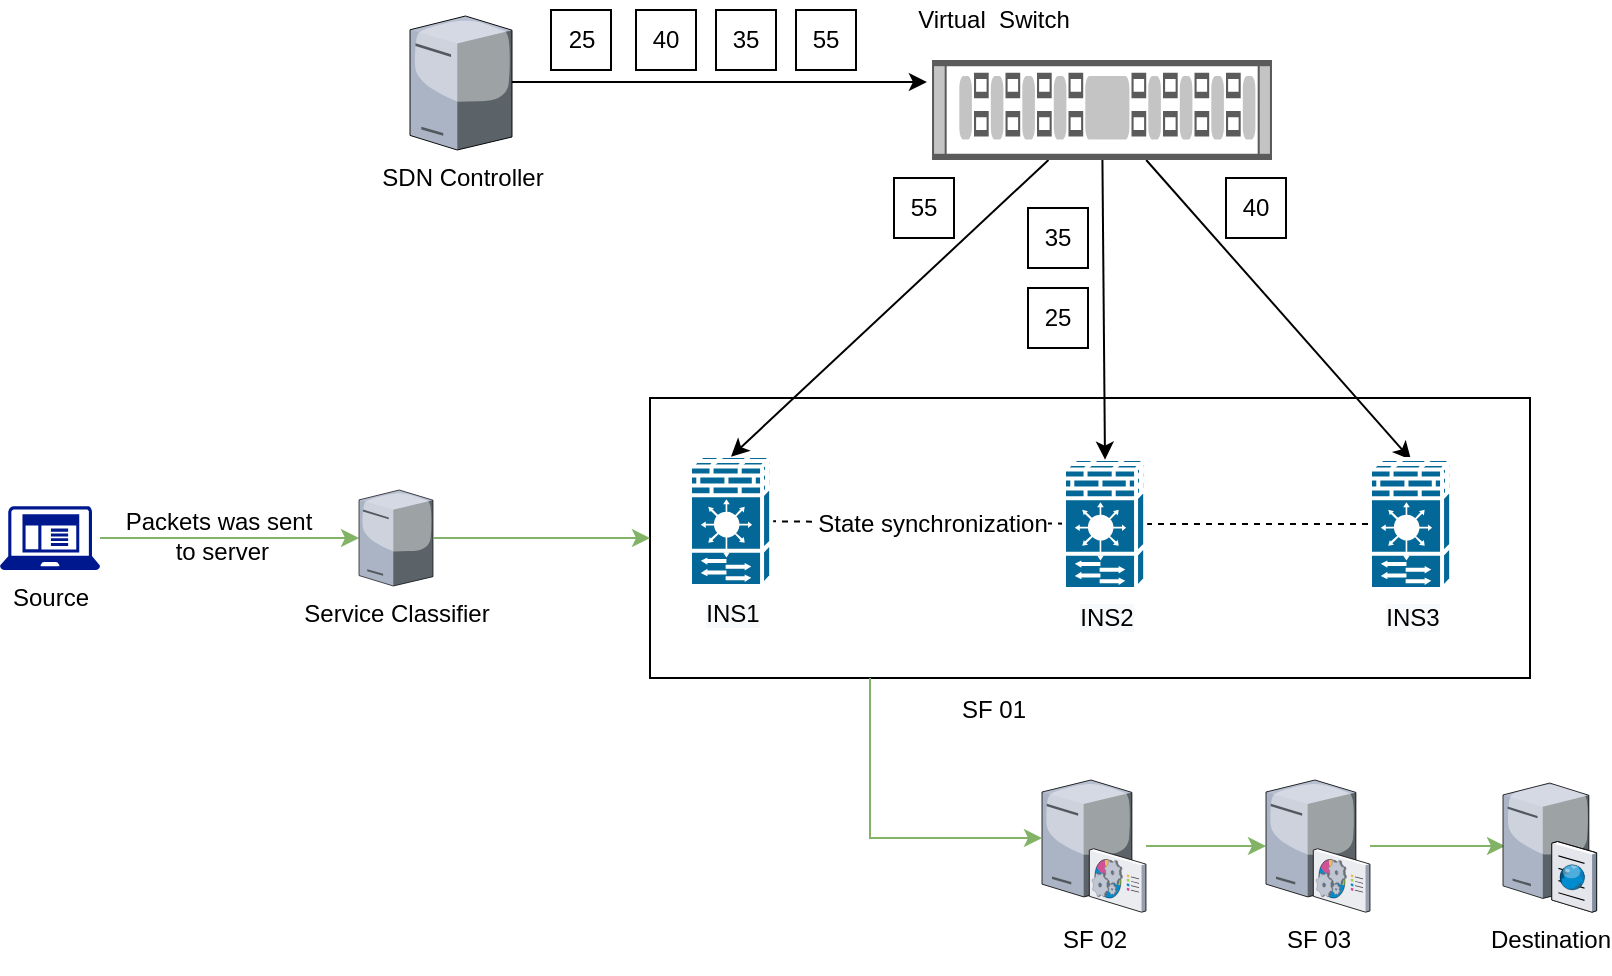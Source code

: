 <mxfile pages="1" version="11.2.1" type="github"><diagram id="KS6BUZ8pvyfzbHs2JCQy" name="Page-1"><mxGraphModel dx="2272" dy="804" grid="1" gridSize="10" guides="1" tooltips="1" connect="1" arrows="1" fold="1" page="1" pageScale="1" pageWidth="850" pageHeight="1100" math="0" shadow="0"><root><mxCell id="0"/><mxCell id="1" parent="0"/><mxCell id="6DFRsvy-cRfkQH5AbnMF-18" value="" style="rounded=0;whiteSpace=wrap;html=1;" parent="1" vertex="1"><mxGeometry x="220" y="280" width="440" height="140" as="geometry"/></mxCell><mxCell id="6DFRsvy-cRfkQH5AbnMF-9" value="" style="edgeStyle=none;rounded=0;orthogonalLoop=1;jettySize=auto;html=1;endArrow=none;endFill=0;dashed=1;" parent="1" source="SKIbN6qnXKog2ziBSNXU-4" target="SKIbN6qnXKog2ziBSNXU-6" edge="1"><mxGeometry relative="1" as="geometry"/></mxCell><mxCell id="s2c4TWuczb4NFQUNgccA-1" value="&lt;font style=&quot;font-size: 12px&quot;&gt;State synchronization&lt;/font&gt;" style="text;html=1;resizable=0;points=[];align=center;verticalAlign=middle;labelBackgroundColor=#ffffff;" vertex="1" connectable="0" parent="6DFRsvy-cRfkQH5AbnMF-9"><mxGeometry x="-0.257" y="2" relative="1" as="geometry"><mxPoint x="-12" y="-1.5" as="offset"/></mxGeometry></mxCell><mxCell id="6DFRsvy-cRfkQH5AbnMF-17" style="edgeStyle=none;rounded=0;orthogonalLoop=1;jettySize=auto;html=1;entryX=0;entryY=0.5;entryDx=0;entryDy=0;entryPerimeter=0;endArrow=none;endFill=0;dashed=1;" parent="1" source="SKIbN6qnXKog2ziBSNXU-4" target="6DFRsvy-cRfkQH5AbnMF-10" edge="1"><mxGeometry relative="1" as="geometry"/></mxCell><mxCell id="SKIbN6qnXKog2ziBSNXU-4" value="&lt;span style=&quot;white-space: normal ; background-color: rgb(248 , 249 , 250)&quot;&gt;INS2&lt;/span&gt;" style="shape=mxgraph.cisco.controllers_and_modules.firewall_service_module_(fwsm);html=1;dashed=0;fillColor=#036897;strokeColor=#ffffff;strokeWidth=2;verticalLabelPosition=bottom;verticalAlign=top;labelBackgroundColor=#ffffff;" parent="1" vertex="1"><mxGeometry x="427" y="310.5" width="41" height="65" as="geometry"/></mxCell><mxCell id="SKIbN6qnXKog2ziBSNXU-6" value="&lt;span style=&quot;white-space: normal ; background-color: rgb(248 , 249 , 250)&quot;&gt;INS1&lt;/span&gt;" style="shape=mxgraph.cisco.controllers_and_modules.firewall_service_module_(fwsm);html=1;dashed=0;fillColor=#036897;strokeColor=#ffffff;strokeWidth=2;verticalLabelPosition=bottom;verticalAlign=top;labelBackgroundColor=#ffffff;" parent="1" vertex="1"><mxGeometry x="240" y="309" width="41" height="65" as="geometry"/></mxCell><mxCell id="SKIbN6qnXKog2ziBSNXU-28" style="edgeStyle=none;rounded=0;html=1;endArrow=classic;endFill=1;jettySize=auto;orthogonalLoop=1;fillColor=#d5e8d4;strokeColor=#82b366;" parent="1" source="SKIbN6qnXKog2ziBSNXU-23" target="SKIbN6qnXKog2ziBSNXU-24" edge="1"><mxGeometry relative="1" as="geometry"/></mxCell><mxCell id="SKIbN6qnXKog2ziBSNXU-23" value="SF 02" style="verticalLabelPosition=bottom;aspect=fixed;html=1;verticalAlign=top;strokeColor=none;align=center;outlineConnect=0;shape=mxgraph.citrix.command_center;" parent="1" vertex="1"><mxGeometry x="416" y="471" width="52" height="66" as="geometry"/></mxCell><mxCell id="SKIbN6qnXKog2ziBSNXU-29" style="edgeStyle=none;rounded=0;html=1;endArrow=classic;endFill=1;jettySize=auto;orthogonalLoop=1;fillColor=#d5e8d4;strokeColor=#82b366;" parent="1" source="SKIbN6qnXKog2ziBSNXU-24" edge="1"><mxGeometry relative="1" as="geometry"><mxPoint x="647.5" y="504" as="targetPoint"/></mxGeometry></mxCell><mxCell id="SKIbN6qnXKog2ziBSNXU-24" value="SF 03" style="verticalLabelPosition=bottom;aspect=fixed;html=1;verticalAlign=top;strokeColor=none;align=center;outlineConnect=0;shape=mxgraph.citrix.command_center;" parent="1" vertex="1"><mxGeometry x="528" y="471" width="52" height="66" as="geometry"/></mxCell><mxCell id="bwXSAzwXhZ62WNlvvVNw-47" style="edgeStyle=orthogonalEdgeStyle;rounded=0;orthogonalLoop=1;jettySize=auto;html=1;entryX=-0.015;entryY=0.22;entryDx=0;entryDy=0;entryPerimeter=0;" parent="1" source="SKIbN6qnXKog2ziBSNXU-42" target="bwXSAzwXhZ62WNlvvVNw-28" edge="1"><mxGeometry relative="1" as="geometry"><Array as="points"><mxPoint x="150" y="122"/><mxPoint x="150" y="122"/></Array></mxGeometry></mxCell><mxCell id="SKIbN6qnXKog2ziBSNXU-42" value="SDN Controller" style="verticalLabelPosition=bottom;aspect=fixed;html=1;verticalAlign=top;strokeColor=none;align=center;outlineConnect=0;shape=mxgraph.citrix.license_server;" parent="1" vertex="1"><mxGeometry x="100" y="89" width="51" height="67" as="geometry"/></mxCell><mxCell id="SKIbN6qnXKog2ziBSNXU-71" style="edgeStyle=orthogonalEdgeStyle;curved=1;rounded=0;html=1;startArrow=none;startFill=0;endArrow=classic;endFill=1;jettySize=auto;orthogonalLoop=1;fillColor=#d5e8d4;strokeColor=#82b366;" parent="1" source="SKIbN6qnXKog2ziBSNXU-51" target="SKIbN6qnXKog2ziBSNXU-52" edge="1"><mxGeometry relative="1" as="geometry"/></mxCell><mxCell id="SKIbN6qnXKog2ziBSNXU-94" value="&lt;font style=&quot;font-size: 12px;&quot;&gt;Packets was sent&lt;br style=&quot;font-size: 12px;&quot;&gt;&amp;nbsp;to server&lt;/font&gt;" style="text;html=1;resizable=0;points=[];align=center;verticalAlign=middle;labelBackgroundColor=none;fontSize=12;" parent="SKIbN6qnXKog2ziBSNXU-71" vertex="1" connectable="0"><mxGeometry x="-0.22" y="2" relative="1" as="geometry"><mxPoint x="8.5" y="1" as="offset"/></mxGeometry></mxCell><mxCell id="SKIbN6qnXKog2ziBSNXU-51" value="Source" style="shadow=0;dashed=0;html=1;strokeColor=none;labelPosition=center;verticalLabelPosition=bottom;verticalAlign=top;align=center;shape=mxgraph.mscae.enterprise.client_application;fillColor=#00188D;" parent="1" vertex="1"><mxGeometry x="-105" y="334" width="50" height="32" as="geometry"/></mxCell><mxCell id="SKIbN6qnXKog2ziBSNXU-52" value="Service Classifier" style="verticalLabelPosition=bottom;aspect=fixed;html=1;verticalAlign=top;strokeColor=none;align=center;outlineConnect=0;shape=mxgraph.citrix.license_server;" parent="1" vertex="1"><mxGeometry x="74.5" y="326" width="37" height="48" as="geometry"/></mxCell><mxCell id="SKIbN6qnXKog2ziBSNXU-105" value="&lt;font style=&quot;font-size: 12px&quot;&gt;Destination&lt;br&gt;&lt;/font&gt;&lt;br&gt;" style="verticalLabelPosition=bottom;aspect=fixed;html=1;verticalAlign=top;strokeColor=none;align=center;outlineConnect=0;shape=mxgraph.citrix.cache_server;labelBackgroundColor=none;fontSize=8;" parent="1" vertex="1"><mxGeometry x="646.5" y="471" width="46.71" height="66" as="geometry"/></mxCell><mxCell id="6DFRsvy-cRfkQH5AbnMF-8" style="rounded=0;orthogonalLoop=1;jettySize=auto;html=1;entryX=0.5;entryY=0.005;entryDx=0;entryDy=0;entryPerimeter=0;" parent="1" source="bwXSAzwXhZ62WNlvvVNw-28" target="SKIbN6qnXKog2ziBSNXU-6" edge="1"><mxGeometry relative="1" as="geometry"/></mxCell><mxCell id="6DFRsvy-cRfkQH5AbnMF-11" style="edgeStyle=none;rounded=0;orthogonalLoop=1;jettySize=auto;html=1;entryX=0.5;entryY=0.005;entryDx=0;entryDy=0;entryPerimeter=0;" parent="1" source="bwXSAzwXhZ62WNlvvVNw-28" target="SKIbN6qnXKog2ziBSNXU-4" edge="1"><mxGeometry relative="1" as="geometry"/></mxCell><mxCell id="6DFRsvy-cRfkQH5AbnMF-12" style="edgeStyle=none;rounded=0;orthogonalLoop=1;jettySize=auto;html=1;entryX=0.5;entryY=0.005;entryDx=0;entryDy=0;entryPerimeter=0;" parent="1" source="bwXSAzwXhZ62WNlvvVNw-28" target="6DFRsvy-cRfkQH5AbnMF-10" edge="1"><mxGeometry relative="1" as="geometry"/></mxCell><mxCell id="bwXSAzwXhZ62WNlvvVNw-28" value="" style="shape=mxgraph.rack.cisco.cisco_nexus_3016_switch;html=1;labelPosition=right;align=left;spacingLeft=15;dashed=0;shadow=0;fillColor=#ffffff;dashPattern=1 1;" parent="1" vertex="1"><mxGeometry x="361" y="111" width="170" height="50" as="geometry"/></mxCell><mxCell id="bwXSAzwXhZ62WNlvvVNw-63" value="Virtual&amp;nbsp; Switch" style="text;html=1;strokeColor=none;fillColor=none;align=center;verticalAlign=middle;whiteSpace=wrap;rounded=0;dashed=1;dashPattern=1 1;" parent="1" vertex="1"><mxGeometry x="342" y="81" width="100" height="20" as="geometry"/></mxCell><mxCell id="6DFRsvy-cRfkQH5AbnMF-2" value="25" style="rounded=0;whiteSpace=wrap;html=1;" parent="1" vertex="1"><mxGeometry x="170.5" y="86" width="30" height="30" as="geometry"/></mxCell><mxCell id="6DFRsvy-cRfkQH5AbnMF-3" value="40" style="rounded=0;whiteSpace=wrap;html=1;" parent="1" vertex="1"><mxGeometry x="213" y="86" width="30" height="30" as="geometry"/></mxCell><mxCell id="6DFRsvy-cRfkQH5AbnMF-4" value="35" style="rounded=0;whiteSpace=wrap;html=1;" parent="1" vertex="1"><mxGeometry x="253" y="86" width="30" height="30" as="geometry"/></mxCell><mxCell id="6DFRsvy-cRfkQH5AbnMF-5" value="55" style="rounded=0;whiteSpace=wrap;html=1;" parent="1" vertex="1"><mxGeometry x="293" y="86" width="30" height="30" as="geometry"/></mxCell><mxCell id="6DFRsvy-cRfkQH5AbnMF-10" value="&lt;span style=&quot;white-space: normal ; background-color: rgb(248 , 249 , 250)&quot;&gt;INS3&lt;/span&gt;" style="shape=mxgraph.cisco.controllers_and_modules.firewall_service_module_(fwsm);html=1;dashed=0;fillColor=#036897;strokeColor=#ffffff;strokeWidth=2;verticalLabelPosition=bottom;verticalAlign=top;labelBackgroundColor=#ffffff;" parent="1" vertex="1"><mxGeometry x="580" y="310.5" width="41" height="65" as="geometry"/></mxCell><mxCell id="6DFRsvy-cRfkQH5AbnMF-13" value="40" style="rounded=0;whiteSpace=wrap;html=1;" parent="1" vertex="1"><mxGeometry x="508" y="170" width="30" height="30" as="geometry"/></mxCell><mxCell id="6DFRsvy-cRfkQH5AbnMF-14" value="55" style="rounded=0;whiteSpace=wrap;html=1;" parent="1" vertex="1"><mxGeometry x="342" y="170" width="30" height="30" as="geometry"/></mxCell><mxCell id="6DFRsvy-cRfkQH5AbnMF-15" value="35" style="rounded=0;whiteSpace=wrap;html=1;" parent="1" vertex="1"><mxGeometry x="409" y="185" width="30" height="30" as="geometry"/></mxCell><mxCell id="6DFRsvy-cRfkQH5AbnMF-16" value="25" style="rounded=0;whiteSpace=wrap;html=1;" parent="1" vertex="1"><mxGeometry x="409" y="225" width="30" height="30" as="geometry"/></mxCell><mxCell id="6DFRsvy-cRfkQH5AbnMF-21" style="edgeStyle=orthogonalEdgeStyle;rounded=0;html=1;endArrow=classic;endFill=1;jettySize=auto;orthogonalLoop=1;fillColor=#d5e8d4;strokeColor=#82b366;exitX=0.25;exitY=1;exitDx=0;exitDy=0;" parent="1" source="6DFRsvy-cRfkQH5AbnMF-18" target="SKIbN6qnXKog2ziBSNXU-23" edge="1"><mxGeometry relative="1" as="geometry"><mxPoint x="330" y="500" as="sourcePoint"/><mxPoint x="400" y="504" as="targetPoint"/><Array as="points"><mxPoint x="330" y="500"/></Array></mxGeometry></mxCell><mxCell id="6DFRsvy-cRfkQH5AbnMF-22" value="SF 01" style="text;html=1;resizable=0;points=[];autosize=1;align=left;verticalAlign=top;spacingTop=-4;" parent="1" vertex="1"><mxGeometry x="374" y="426" width="50" height="20" as="geometry"/></mxCell><mxCell id="6DFRsvy-cRfkQH5AbnMF-27" style="edgeStyle=orthogonalEdgeStyle;rounded=0;html=1;endArrow=classic;endFill=1;jettySize=auto;orthogonalLoop=1;fillColor=#d5e8d4;strokeColor=#82b366;entryX=0;entryY=0.5;entryDx=0;entryDy=0;" parent="1" source="SKIbN6qnXKog2ziBSNXU-52" target="6DFRsvy-cRfkQH5AbnMF-18" edge="1"><mxGeometry relative="1" as="geometry"><mxPoint x="96.5" y="350" as="sourcePoint"/><mxPoint x="199.5" y="350" as="targetPoint"/><Array as="points"/></mxGeometry></mxCell></root></mxGraphModel></diagram></mxfile>